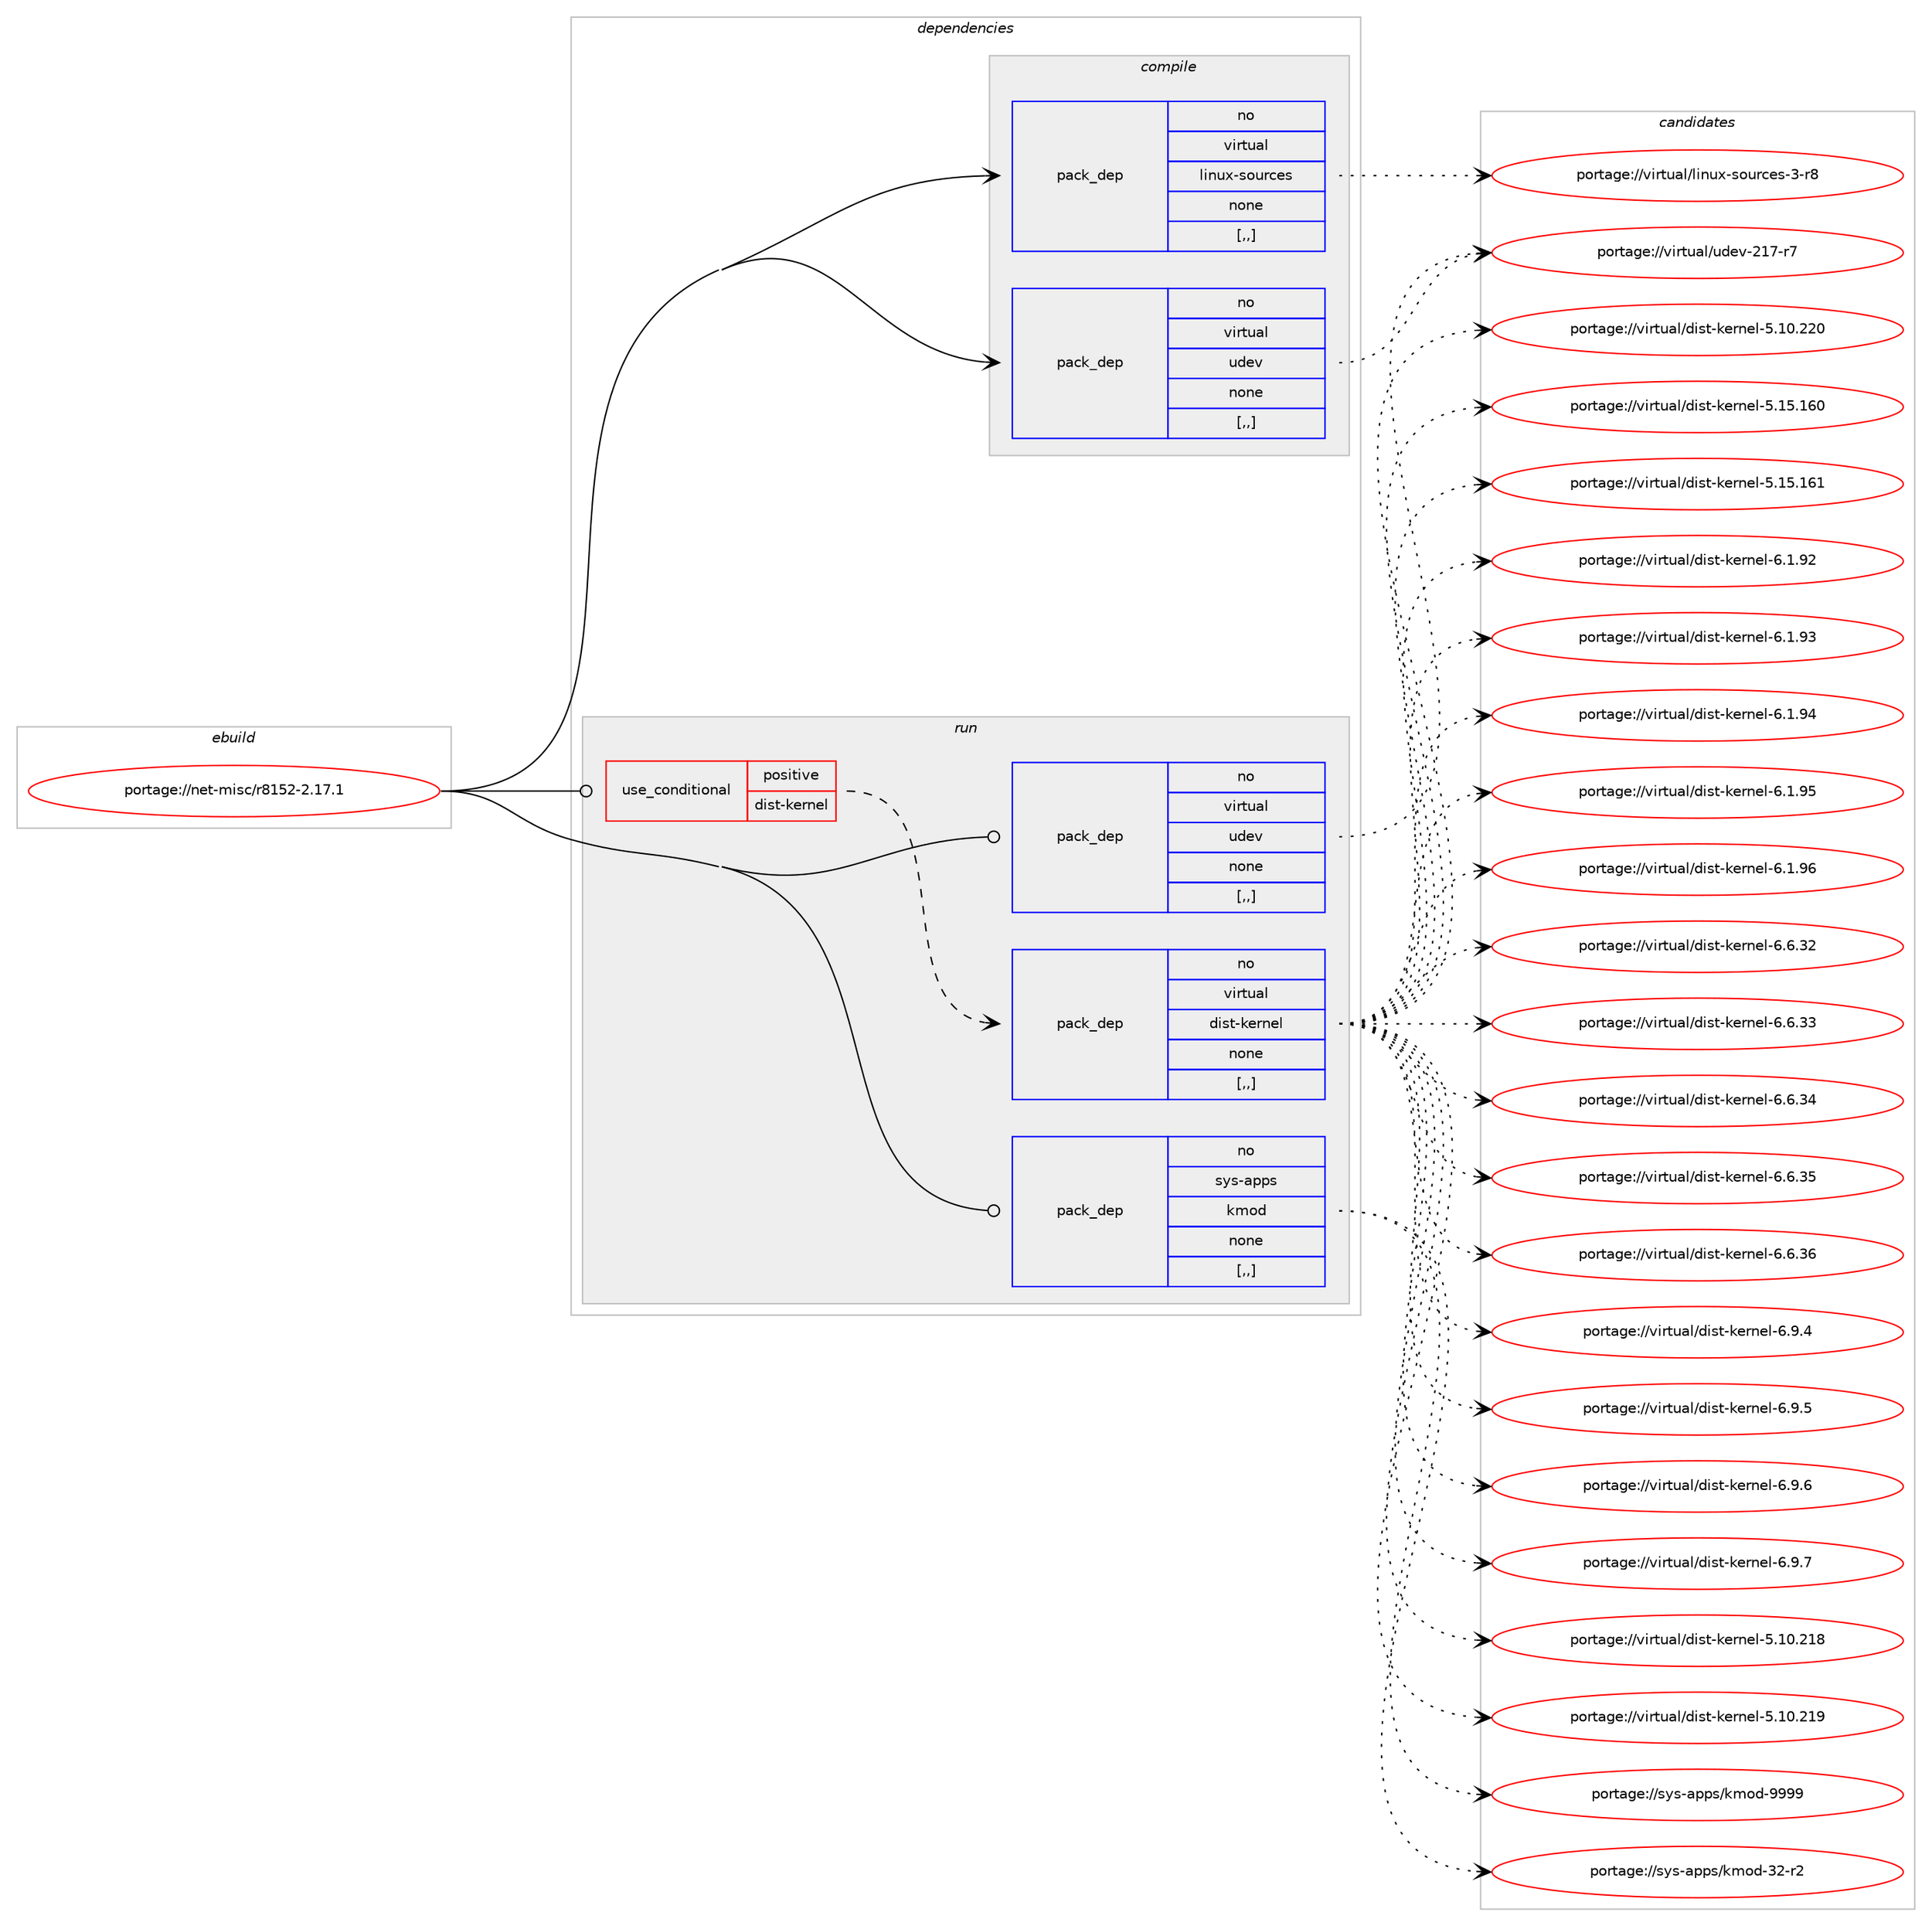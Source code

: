 digraph prolog {

# *************
# Graph options
# *************

newrank=true;
concentrate=true;
compound=true;
graph [rankdir=LR,fontname=Helvetica,fontsize=10,ranksep=1.5];#, ranksep=2.5, nodesep=0.2];
edge  [arrowhead=vee];
node  [fontname=Helvetica,fontsize=10];

# **********
# The ebuild
# **********

subgraph cluster_leftcol {
color=gray;
rank=same;
label=<<i>ebuild</i>>;
id [label="portage://net-misc/r8152-2.17.1", color=red, width=4, href="../net-misc/r8152-2.17.1.svg"];
}

# ****************
# The dependencies
# ****************

subgraph cluster_midcol {
color=gray;
label=<<i>dependencies</i>>;
subgraph cluster_compile {
fillcolor="#eeeeee";
style=filled;
label=<<i>compile</i>>;
subgraph pack266729 {
dependency365572 [label=<<TABLE BORDER="0" CELLBORDER="1" CELLSPACING="0" CELLPADDING="4" WIDTH="220"><TR><TD ROWSPAN="6" CELLPADDING="30">pack_dep</TD></TR><TR><TD WIDTH="110">no</TD></TR><TR><TD>virtual</TD></TR><TR><TD>linux-sources</TD></TR><TR><TD>none</TD></TR><TR><TD>[,,]</TD></TR></TABLE>>, shape=none, color=blue];
}
id:e -> dependency365572:w [weight=20,style="solid",arrowhead="vee"];
subgraph pack266730 {
dependency365573 [label=<<TABLE BORDER="0" CELLBORDER="1" CELLSPACING="0" CELLPADDING="4" WIDTH="220"><TR><TD ROWSPAN="6" CELLPADDING="30">pack_dep</TD></TR><TR><TD WIDTH="110">no</TD></TR><TR><TD>virtual</TD></TR><TR><TD>udev</TD></TR><TR><TD>none</TD></TR><TR><TD>[,,]</TD></TR></TABLE>>, shape=none, color=blue];
}
id:e -> dependency365573:w [weight=20,style="solid",arrowhead="vee"];
}
subgraph cluster_compileandrun {
fillcolor="#eeeeee";
style=filled;
label=<<i>compile and run</i>>;
}
subgraph cluster_run {
fillcolor="#eeeeee";
style=filled;
label=<<i>run</i>>;
subgraph cond96202 {
dependency365574 [label=<<TABLE BORDER="0" CELLBORDER="1" CELLSPACING="0" CELLPADDING="4"><TR><TD ROWSPAN="3" CELLPADDING="10">use_conditional</TD></TR><TR><TD>positive</TD></TR><TR><TD>dist-kernel</TD></TR></TABLE>>, shape=none, color=red];
subgraph pack266731 {
dependency365575 [label=<<TABLE BORDER="0" CELLBORDER="1" CELLSPACING="0" CELLPADDING="4" WIDTH="220"><TR><TD ROWSPAN="6" CELLPADDING="30">pack_dep</TD></TR><TR><TD WIDTH="110">no</TD></TR><TR><TD>virtual</TD></TR><TR><TD>dist-kernel</TD></TR><TR><TD>none</TD></TR><TR><TD>[,,]</TD></TR></TABLE>>, shape=none, color=blue];
}
dependency365574:e -> dependency365575:w [weight=20,style="dashed",arrowhead="vee"];
}
id:e -> dependency365574:w [weight=20,style="solid",arrowhead="odot"];
subgraph pack266732 {
dependency365576 [label=<<TABLE BORDER="0" CELLBORDER="1" CELLSPACING="0" CELLPADDING="4" WIDTH="220"><TR><TD ROWSPAN="6" CELLPADDING="30">pack_dep</TD></TR><TR><TD WIDTH="110">no</TD></TR><TR><TD>sys-apps</TD></TR><TR><TD>kmod</TD></TR><TR><TD>none</TD></TR><TR><TD>[,,]</TD></TR></TABLE>>, shape=none, color=blue];
}
id:e -> dependency365576:w [weight=20,style="solid",arrowhead="odot"];
subgraph pack266733 {
dependency365577 [label=<<TABLE BORDER="0" CELLBORDER="1" CELLSPACING="0" CELLPADDING="4" WIDTH="220"><TR><TD ROWSPAN="6" CELLPADDING="30">pack_dep</TD></TR><TR><TD WIDTH="110">no</TD></TR><TR><TD>virtual</TD></TR><TR><TD>udev</TD></TR><TR><TD>none</TD></TR><TR><TD>[,,]</TD></TR></TABLE>>, shape=none, color=blue];
}
id:e -> dependency365577:w [weight=20,style="solid",arrowhead="odot"];
}
}

# **************
# The candidates
# **************

subgraph cluster_choices {
rank=same;
color=gray;
label=<<i>candidates</i>>;

subgraph choice266729 {
color=black;
nodesep=1;
choice1181051141161179710847108105110117120451151111171149910111545514511456 [label="portage://virtual/linux-sources-3-r8", color=red, width=4,href="../virtual/linux-sources-3-r8.svg"];
dependency365572:e -> choice1181051141161179710847108105110117120451151111171149910111545514511456:w [style=dotted,weight="100"];
}
subgraph choice266730 {
color=black;
nodesep=1;
choice1181051141161179710847117100101118455049554511455 [label="portage://virtual/udev-217-r7", color=red, width=4,href="../virtual/udev-217-r7.svg"];
dependency365573:e -> choice1181051141161179710847117100101118455049554511455:w [style=dotted,weight="100"];
}
subgraph choice266731 {
color=black;
nodesep=1;
choice118105114116117971084710010511511645107101114110101108455346494846504956 [label="portage://virtual/dist-kernel-5.10.218", color=red, width=4,href="../virtual/dist-kernel-5.10.218.svg"];
choice118105114116117971084710010511511645107101114110101108455346494846504957 [label="portage://virtual/dist-kernel-5.10.219", color=red, width=4,href="../virtual/dist-kernel-5.10.219.svg"];
choice118105114116117971084710010511511645107101114110101108455346494846505048 [label="portage://virtual/dist-kernel-5.10.220", color=red, width=4,href="../virtual/dist-kernel-5.10.220.svg"];
choice118105114116117971084710010511511645107101114110101108455346495346495448 [label="portage://virtual/dist-kernel-5.15.160", color=red, width=4,href="../virtual/dist-kernel-5.15.160.svg"];
choice118105114116117971084710010511511645107101114110101108455346495346495449 [label="portage://virtual/dist-kernel-5.15.161", color=red, width=4,href="../virtual/dist-kernel-5.15.161.svg"];
choice11810511411611797108471001051151164510710111411010110845544649465750 [label="portage://virtual/dist-kernel-6.1.92", color=red, width=4,href="../virtual/dist-kernel-6.1.92.svg"];
choice11810511411611797108471001051151164510710111411010110845544649465751 [label="portage://virtual/dist-kernel-6.1.93", color=red, width=4,href="../virtual/dist-kernel-6.1.93.svg"];
choice11810511411611797108471001051151164510710111411010110845544649465752 [label="portage://virtual/dist-kernel-6.1.94", color=red, width=4,href="../virtual/dist-kernel-6.1.94.svg"];
choice11810511411611797108471001051151164510710111411010110845544649465753 [label="portage://virtual/dist-kernel-6.1.95", color=red, width=4,href="../virtual/dist-kernel-6.1.95.svg"];
choice11810511411611797108471001051151164510710111411010110845544649465754 [label="portage://virtual/dist-kernel-6.1.96", color=red, width=4,href="../virtual/dist-kernel-6.1.96.svg"];
choice11810511411611797108471001051151164510710111411010110845544654465150 [label="portage://virtual/dist-kernel-6.6.32", color=red, width=4,href="../virtual/dist-kernel-6.6.32.svg"];
choice11810511411611797108471001051151164510710111411010110845544654465151 [label="portage://virtual/dist-kernel-6.6.33", color=red, width=4,href="../virtual/dist-kernel-6.6.33.svg"];
choice11810511411611797108471001051151164510710111411010110845544654465152 [label="portage://virtual/dist-kernel-6.6.34", color=red, width=4,href="../virtual/dist-kernel-6.6.34.svg"];
choice11810511411611797108471001051151164510710111411010110845544654465153 [label="portage://virtual/dist-kernel-6.6.35", color=red, width=4,href="../virtual/dist-kernel-6.6.35.svg"];
choice11810511411611797108471001051151164510710111411010110845544654465154 [label="portage://virtual/dist-kernel-6.6.36", color=red, width=4,href="../virtual/dist-kernel-6.6.36.svg"];
choice118105114116117971084710010511511645107101114110101108455446574652 [label="portage://virtual/dist-kernel-6.9.4", color=red, width=4,href="../virtual/dist-kernel-6.9.4.svg"];
choice118105114116117971084710010511511645107101114110101108455446574653 [label="portage://virtual/dist-kernel-6.9.5", color=red, width=4,href="../virtual/dist-kernel-6.9.5.svg"];
choice118105114116117971084710010511511645107101114110101108455446574654 [label="portage://virtual/dist-kernel-6.9.6", color=red, width=4,href="../virtual/dist-kernel-6.9.6.svg"];
choice118105114116117971084710010511511645107101114110101108455446574655 [label="portage://virtual/dist-kernel-6.9.7", color=red, width=4,href="../virtual/dist-kernel-6.9.7.svg"];
dependency365575:e -> choice118105114116117971084710010511511645107101114110101108455346494846504956:w [style=dotted,weight="100"];
dependency365575:e -> choice118105114116117971084710010511511645107101114110101108455346494846504957:w [style=dotted,weight="100"];
dependency365575:e -> choice118105114116117971084710010511511645107101114110101108455346494846505048:w [style=dotted,weight="100"];
dependency365575:e -> choice118105114116117971084710010511511645107101114110101108455346495346495448:w [style=dotted,weight="100"];
dependency365575:e -> choice118105114116117971084710010511511645107101114110101108455346495346495449:w [style=dotted,weight="100"];
dependency365575:e -> choice11810511411611797108471001051151164510710111411010110845544649465750:w [style=dotted,weight="100"];
dependency365575:e -> choice11810511411611797108471001051151164510710111411010110845544649465751:w [style=dotted,weight="100"];
dependency365575:e -> choice11810511411611797108471001051151164510710111411010110845544649465752:w [style=dotted,weight="100"];
dependency365575:e -> choice11810511411611797108471001051151164510710111411010110845544649465753:w [style=dotted,weight="100"];
dependency365575:e -> choice11810511411611797108471001051151164510710111411010110845544649465754:w [style=dotted,weight="100"];
dependency365575:e -> choice11810511411611797108471001051151164510710111411010110845544654465150:w [style=dotted,weight="100"];
dependency365575:e -> choice11810511411611797108471001051151164510710111411010110845544654465151:w [style=dotted,weight="100"];
dependency365575:e -> choice11810511411611797108471001051151164510710111411010110845544654465152:w [style=dotted,weight="100"];
dependency365575:e -> choice11810511411611797108471001051151164510710111411010110845544654465153:w [style=dotted,weight="100"];
dependency365575:e -> choice11810511411611797108471001051151164510710111411010110845544654465154:w [style=dotted,weight="100"];
dependency365575:e -> choice118105114116117971084710010511511645107101114110101108455446574652:w [style=dotted,weight="100"];
dependency365575:e -> choice118105114116117971084710010511511645107101114110101108455446574653:w [style=dotted,weight="100"];
dependency365575:e -> choice118105114116117971084710010511511645107101114110101108455446574654:w [style=dotted,weight="100"];
dependency365575:e -> choice118105114116117971084710010511511645107101114110101108455446574655:w [style=dotted,weight="100"];
}
subgraph choice266732 {
color=black;
nodesep=1;
choice1151211154597112112115471071091111004551504511450 [label="portage://sys-apps/kmod-32-r2", color=red, width=4,href="../sys-apps/kmod-32-r2.svg"];
choice1151211154597112112115471071091111004557575757 [label="portage://sys-apps/kmod-9999", color=red, width=4,href="../sys-apps/kmod-9999.svg"];
dependency365576:e -> choice1151211154597112112115471071091111004551504511450:w [style=dotted,weight="100"];
dependency365576:e -> choice1151211154597112112115471071091111004557575757:w [style=dotted,weight="100"];
}
subgraph choice266733 {
color=black;
nodesep=1;
choice1181051141161179710847117100101118455049554511455 [label="portage://virtual/udev-217-r7", color=red, width=4,href="../virtual/udev-217-r7.svg"];
dependency365577:e -> choice1181051141161179710847117100101118455049554511455:w [style=dotted,weight="100"];
}
}

}
